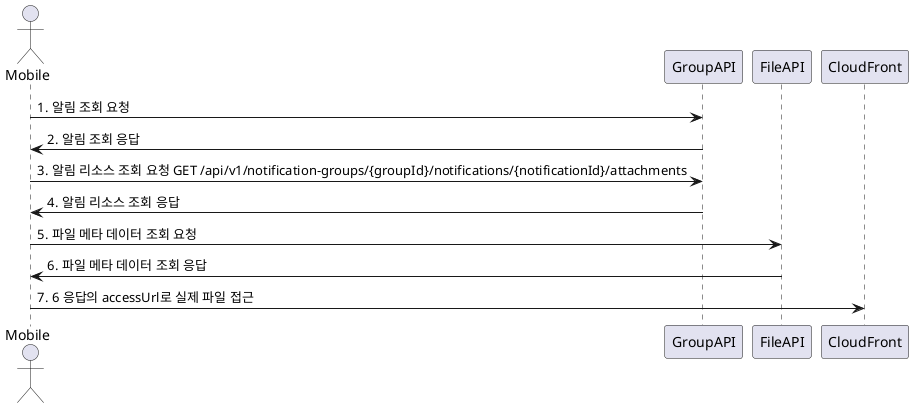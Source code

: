 @startuml

actor Mobile

Mobile -> GroupAPI : 1. 알림 조회 요청
GroupAPI -> Mobile : 2. 알림 조회 응답
Mobile -> GroupAPI : 3. 알림 리소스 조회 요청 GET /api/v1/notification-groups/{groupId}/notifications/{notificationId}/attachments
GroupAPI -> Mobile : 4. 알림 리소스 조회 응답
Mobile -> FileAPI : 5. 파일 메타 데이터 조회 요청
FileAPI -> Mobile : 6. 파일 메타 데이터 조회 응답
Mobile -> CloudFront : 7. 6 응답의 accessUrl로 실제 파일 접근

@enduml